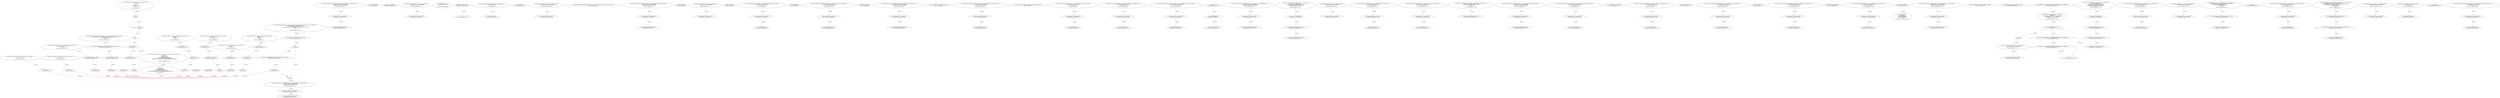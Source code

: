 digraph  {
13 [code="function mul(uint256 a, uint256 b) internal pure returns (uint256) {\n    if (a == 0) {\n      return 0;\n    }\n    uint256 c = a * b;\n    require(c / a == b);\n    return c;\n  }", label="2_ function mul(uint256 a, uint256 b) internal pure returns (uint256) {\n    if (a == 0) {\n      return 0;\n    }\n    uint256 c = a * b;\n    require(c / a == b);\n    return c;\n  }\n13-function_definition-3-10", method="mul(uint256 a,uint256 b)", type_label=function_definition];
30 [code="if (a == 0) {\n      return 0;\n    }", label="3_ if_a == 0\n30-if-4-6", method="mul(uint256 a,uint256 b)", type_label=if];
1981 [code="if (a == 0) {\n      return 0;\n    }", label="3_ end_if", method="mul(uint256 a,uint256 b)", type_label=end_if];
35 [code="return 0;", label="4_ return 0;\n35-return-5-5", method="mul(uint256 a,uint256 b)", type_label=return];
37 [code="uint256 c = a * b;", label="6_ uint256 c = a * b;\n37-new_variable-7-7", method="mul(uint256 a,uint256 b)", type_label=new_variable];
45 [code="require(c / a == b);", label="7_ require(c / a == b);\n45-expression_statement-8-8", method="mul(uint256 a,uint256 b)", type_label=expression_statement];
54 [code="return c;", label="8_ return c;\n54-return-9-9", method="mul(uint256 a,uint256 b)", type_label=return];
56 [code="function div(uint256 a, uint256 b) internal pure returns (uint256) {\n    require(b > 0);\n    uint256 c = a / b;\n    return c;\n  }", label="10_ function div(uint256 a, uint256 b) internal pure returns (uint256) {\n    require(b > 0);\n    uint256 c = a / b;\n    return c;\n  }\n56-function_definition-11-15", method="div(uint256 a,uint256 b)", type_label=function_definition];
73 [code="require(b > 0);", label="11_ require(b > 0);\n73-expression_statement-12-12", method="div(uint256 a,uint256 b)", type_label=expression_statement];
80 [code="uint256 c = a / b;", label="12_ uint256 c = a / b;\n80-new_variable-13-13", method="div(uint256 a,uint256 b)", type_label=new_variable];
88 [code="return c;", label="13_ return c;\n88-return-14-14", method="div(uint256 a,uint256 b)", type_label=return];
90 [code="function sub(uint256 a, uint256 b) internal pure returns (uint256) {\n    require(b <= a);\n    uint256 c = a - b;\n    return c;\n  }", label="15_ function sub(uint256 a, uint256 b) internal pure returns (uint256) {\n    require(b <= a);\n    uint256 c = a - b;\n    return c;\n  }\n90-function_definition-16-20", method="sub(uint256 a,uint256 b)", type_label=function_definition];
107 [code="require(b <= a);", label="16_ require(b <= a);\n107-expression_statement-17-17", method="sub(uint256 a,uint256 b)", type_label=expression_statement];
114 [code="uint256 c = a - b;", label="17_ uint256 c = a - b;\n114-new_variable-18-18", method="sub(uint256 a,uint256 b)", type_label=new_variable];
122 [code="return c;", label="18_ return c;\n122-return-19-19", method="sub(uint256 a,uint256 b)", type_label=return];
124 [code="function add(uint256 a, uint256 b) internal pure returns (uint256) {\n    uint256 c = a + b;\n    require(c >= a && c >= b);\n    return c;\n  }", label="20_ function add(uint256 a, uint256 b) internal pure returns (uint256) {\n    uint256 c = a + b;\n    require(c >= a && c >= b);\n    return c;\n  }\n124-function_definition-21-25", method="add(uint256 a,uint256 b)", type_label=function_definition];
141 [code="uint256 c = a + b;", label="21_ uint256 c = a + b;\n141-new_variable-22-22", method="add(uint256 a,uint256 b)", type_label=new_variable];
149 [code="require(c >= a && c >= b);", label="22_ require(c >= a && c >= b);\n149-expression_statement-23-23", method="add(uint256 a,uint256 b)", type_label=expression_statement];
160 [code="return c;", label="23_ return c;\n160-return-24-24", method="add(uint256 a,uint256 b)", type_label=return];
162 [code="function mod(uint256 a, uint256 b) internal pure returns (uint256) {\n    require(b != 0);\n    return a % b;\n  }", label="25_ function mod(uint256 a, uint256 b) internal pure returns (uint256) {\n    require(b != 0);\n    return a % b;\n  }\n162-function_definition-26-29", method="mod(uint256 a,uint256 b)", type_label=function_definition];
179 [code="require(b != 0);", label="26_ require(b != 0);\n179-expression_statement-27-27", method="mod(uint256 a,uint256 b)", type_label=expression_statement];
186 [code="return a % b;", label="27_ return a % b;\n186-return-28-28", method="mod(uint256 a,uint256 b)", type_label=return];
190 [code="function max256(uint256 a, uint256 b) internal pure returns (uint256) {\n    return a >= b ? a : b;\n  }", label="29_ function max256(uint256 a, uint256 b) internal pure returns (uint256) {\n    return a >= b ? a : b;\n  }\n190-function_definition-30-32", method="max256(uint256 a,uint256 b)", type_label=function_definition];
207 [code="return a >= b ? a : b;", label="30_ return a >= b ? a : b;\n207-return-31-31", method="max256(uint256 a,uint256 b)", type_label=return];
214 [code="function min256(uint256 a, uint256 b) internal pure returns (uint256) {\n    return a < b ? a : b;\n  }", label="32_ function min256(uint256 a, uint256 b) internal pure returns (uint256) {\n    return a < b ? a : b;\n  }\n214-function_definition-33-35", method="min256(uint256 a,uint256 b)", type_label=function_definition];
231 [code="return a < b ? a : b;", label="33_ return a < b ? a : b;\n231-return-34-34", method="min256(uint256 a,uint256 b)", type_label=return];
241 [code="function withdrawAll_txorigin10(address payable _recipient,address owner_txorigin10) public {\n        require(tx.origin == owner_txorigin10);\n        _recipient.transfer(address(this).balance);\n    }", label="37_ function withdrawAll_txorigin10(address payable _recipient,address owner_txorigin10) public {\n        require(tx.origin == owner_txorigin10);\n        _recipient.transfer(address(this).balance);\n    }\n241-function_definition-38-41", method="withdrawAll_txorigin10(address payable _recipient,address owner_txorigin10)", type_label=function_definition];
253 [code="require(tx.origin == owner_txorigin10);", label="38_ require(tx.origin == owner_txorigin10);\n253-expression_statement-39-39", method="withdrawAll_txorigin10(address payable _recipient,address owner_txorigin10)", type_label=expression_statement];
262 [code="_recipient.transfer(address(this).balance);", label="39_ _recipient.transfer(address(this).balance);\n262-expression_statement-40-40", method="withdrawAll_txorigin10(address payable _recipient,address owner_txorigin10)", type_label=expression_statement];
273 [code="address public owner;", label="41_ address public owner;\n273-new_variable-42-42", method="", type_label=new_variable];
280 [code="owner = msg.sender;", label="43_ owner = msg.sender;\n280-expression_statement-44-44", method="", type_label=expression_statement];
286 [code="function bug_txorigin20(address owner_txorigin20) public{\n        require(tx.origin == owner_txorigin20);\n    }", label="45_ function bug_txorigin20(address owner_txorigin20) public{\n        require(tx.origin == owner_txorigin20);\n    }\n286-function_definition-46-48", method="bug_txorigin20(address owner_txorigin20)", type_label=function_definition];
294 [code="require(tx.origin == owner_txorigin20);", label="46_ require(tx.origin == owner_txorigin20);\n294-expression_statement-47-47", method="bug_txorigin20(address owner_txorigin20)", type_label=expression_statement];
303 [code="modifier onlyOwner {\n    require(msg.sender == owner);\n    _;\n  }", label="48_ modifier onlyOwner {\n    require(msg.sender == owner);\n    _;\n  }\n303-expression_statement-49-52", method="", type_label=expression_statement];
306 [code="require(msg.sender == owner);", label="49_ require(msg.sender == owner);\n306-expression_statement-50-50", method="", type_label=expression_statement];
315 [code="_;", label="50_ _;\n315-expression_statement-51-51", method="", type_label=expression_statement];
317 [code="function transferOwnership(address newOwner) onlyOwner public {\n    owner = newOwner;\n  }", label="52_ function transferOwnership(address newOwner) onlyOwner public {\n    owner = newOwner;\n  }\n317-function_definition-53-55", method="transferOwnership(address newOwner)", type_label=function_definition];
323 [code=onlyOwner, label="52_ onlyOwner\n323-expression_statement-53-53", method="transferOwnership(address newOwner)", type_label=expression_statement];
327 [code="owner = newOwner;", label="53_ owner = newOwner;\n327-expression_statement-54-54", method="transferOwnership(address newOwner)", type_label=expression_statement];
331 [code="function bug_txorigin32(  address owner_txorigin32) public{\n        require(tx.origin == owner_txorigin32);\n    }", label="55_ function bug_txorigin32(  address owner_txorigin32) public{\n        require(tx.origin == owner_txorigin32);\n    }\n331-function_definition-56-58", method="bug_txorigin32(address owner_txorigin32)", type_label=function_definition];
339 [code="require(tx.origin == owner_txorigin32);", label="56_ require(tx.origin == owner_txorigin32);\n339-expression_statement-57-57", method="bug_txorigin32(address owner_txorigin32)", type_label=expression_statement];
351 [code="function receiveApproval(address _from, uint256 _value, address _token, bytes calldata _extraData) external;", label="60_ function receiveApproval(address _from, uint256 _value, address _token, bytes calldata _extraData) external;\n351-function_definition-61-61", method="receiveApproval(address _from,uint256 _value,address _token,bytes calldata _extraData)", type_label=function_definition];
378 [code="function withdrawAll_txorigin22(address payable _recipient,address owner_txorigin22) public {\n        require(tx.origin == owner_txorigin22);\n        _recipient.transfer(address(this).balance);\n    }", label="64_ function withdrawAll_txorigin22(address payable _recipient,address owner_txorigin22) public {\n        require(tx.origin == owner_txorigin22);\n        _recipient.transfer(address(this).balance);\n    }\n378-function_definition-65-68", method="withdrawAll_txorigin22(address payable _recipient,address owner_txorigin22)", type_label=function_definition];
390 [code="require(tx.origin == owner_txorigin22);", label="65_ require(tx.origin == owner_txorigin22);\n390-expression_statement-66-66", method="withdrawAll_txorigin22(address payable _recipient,address owner_txorigin22)", type_label=expression_statement];
399 [code="_recipient.transfer(address(this).balance);", label="66_ _recipient.transfer(address(this).balance);\n399-expression_statement-67-67", method="withdrawAll_txorigin22(address payable _recipient,address owner_txorigin22)", type_label=expression_statement];
410 [code="string public name;", label="68_ string public name;\n410-new_variable-69-69", method="", type_label=new_variable];
415 [code="function bug_txorigin12(address owner_txorigin12) public{\n        require(tx.origin == owner_txorigin12);\n    }", label="69_ function bug_txorigin12(address owner_txorigin12) public{\n        require(tx.origin == owner_txorigin12);\n    }\n415-function_definition-70-72", method="bug_txorigin12(address owner_txorigin12)", type_label=function_definition];
423 [code="require(tx.origin == owner_txorigin12);", label="70_ require(tx.origin == owner_txorigin12);\n423-expression_statement-71-71", method="bug_txorigin12(address owner_txorigin12)", type_label=expression_statement];
432 [code="string public symbol;", label="72_ string public symbol;\n432-new_variable-73-73", method="", type_label=new_variable];
437 [code="function transferTo_txorigin11(address to, uint amount,address owner_txorigin11) public {\n  require(tx.origin == owner_txorigin11);\n  to.call.value(amount);\n}", label="73_ function transferTo_txorigin11(address to, uint amount,address owner_txorigin11) public {\n  require(tx.origin == owner_txorigin11);\n  to.call.value(amount);\n}\n437-function_definition-74-77", method="transferTo_txorigin11(address to,uint amount,address owner_txorigin11)", type_label=function_definition];
453 [code="require(tx.origin == owner_txorigin11);", label="74_ require(tx.origin == owner_txorigin11);\n453-expression_statement-75-75", method="transferTo_txorigin11(address to,uint amount,address owner_txorigin11)", type_label=expression_statement];
462 [code="to.call.value(amount);", label="75_ to.call.value(amount);\n462-expression_statement-76-76", method="transferTo_txorigin11(address to,uint amount,address owner_txorigin11)", type_label=expression_statement];
471 [code="uint8 public decimals;", label="77_ uint8 public decimals;\n471-new_variable-78-78", method="", type_label=new_variable];
476 [code="function sendto_txorigin1(address payable receiver, uint amount,address owner_txorigin1) public {\n	require (tx.origin == owner_txorigin1);\n	receiver.transfer(amount);\n}", label="78_ function sendto_txorigin1(address payable receiver, uint amount,address owner_txorigin1) public {\n	require (tx.origin == owner_txorigin1);\n	receiver.transfer(amount);\n}\n476-function_definition-79-82", method="sendto_txorigin1(address payable receiver,uint amount,address owner_txorigin1)", type_label=function_definition];
492 [code="require (tx.origin == owner_txorigin1);", label="79_ require (tx.origin == owner_txorigin1);\n492-expression_statement-80-80", method="sendto_txorigin1(address payable receiver,uint amount,address owner_txorigin1)", type_label=expression_statement];
501 [code="receiver.transfer(amount);", label="80_ receiver.transfer(amount);\n501-expression_statement-81-81", method="sendto_txorigin1(address payable receiver,uint amount,address owner_txorigin1)", type_label=expression_statement];
508 [code="uint256 public totalSupply;", label="82_ uint256 public totalSupply;\n508-new_variable-83-83", method="", type_label=new_variable];
513 [code="function withdrawAll_txorigin2(address payable _recipient,address owner_txorigin2) public {\n        require(tx.origin == owner_txorigin2);\n        _recipient.transfer(address(this).balance);\n    }", label="83_ function withdrawAll_txorigin2(address payable _recipient,address owner_txorigin2) public {\n        require(tx.origin == owner_txorigin2);\n        _recipient.transfer(address(this).balance);\n    }\n513-function_definition-84-87", method="withdrawAll_txorigin2(address payable _recipient,address owner_txorigin2)", type_label=function_definition];
525 [code="require(tx.origin == owner_txorigin2);", label="84_ require(tx.origin == owner_txorigin2);\n525-expression_statement-85-85", method="withdrawAll_txorigin2(address payable _recipient,address owner_txorigin2)", type_label=expression_statement];
534 [code="_recipient.transfer(address(this).balance);", label="85_ _recipient.transfer(address(this).balance);\n534-expression_statement-86-86", method="withdrawAll_txorigin2(address payable _recipient,address owner_txorigin2)", type_label=expression_statement];
545 [code="mapping (address => uint256) public balanceOf;", label="87_ mapping (address => uint256) public balanceOf;\n545-new_variable-88-88", method="", type_label=new_variable];
552 [code="function sendto_txorigin17(address payable receiver, uint amount,address owner_txorigin17) public {\n	require (tx.origin == owner_txorigin17);\n	receiver.transfer(amount);\n}", label="88_ function sendto_txorigin17(address payable receiver, uint amount,address owner_txorigin17) public {\n	require (tx.origin == owner_txorigin17);\n	receiver.transfer(amount);\n}\n552-function_definition-89-92", method="sendto_txorigin17(address payable receiver,uint amount,address owner_txorigin17)", type_label=function_definition];
568 [code="require (tx.origin == owner_txorigin17);", label="89_ require (tx.origin == owner_txorigin17);\n568-expression_statement-90-90", method="sendto_txorigin17(address payable receiver,uint amount,address owner_txorigin17)", type_label=expression_statement];
577 [code="receiver.transfer(amount);", label="90_ receiver.transfer(amount);\n577-expression_statement-91-91", method="sendto_txorigin17(address payable receiver,uint amount,address owner_txorigin17)", type_label=expression_statement];
584 [code="mapping (address => mapping (address => uint256)) public allowance;", label="92_ mapping (address => mapping (address => uint256)) public allowance;\n584-new_variable-93-93", method="", type_label=new_variable];
593 [code="function transferTo_txorigin27(address to, uint amount,address owner_txorigin27) public {\n  require(tx.origin == owner_txorigin27);\n  to.call.value(amount);\n}", label="93_ function transferTo_txorigin27(address to, uint amount,address owner_txorigin27) public {\n  require(tx.origin == owner_txorigin27);\n  to.call.value(amount);\n}\n593-function_definition-94-97", method="transferTo_txorigin27(address to,uint amount,address owner_txorigin27)", type_label=function_definition];
609 [code="require(tx.origin == owner_txorigin27);", label="94_ require(tx.origin == owner_txorigin27);\n609-expression_statement-95-95", method="transferTo_txorigin27(address to,uint amount,address owner_txorigin27)", type_label=expression_statement];
618 [code="to.call.value(amount);", label="95_ to.call.value(amount);\n618-expression_statement-96-96", method="transferTo_txorigin27(address to,uint amount,address owner_txorigin27)", type_label=expression_statement];
641 [code="function transferTo_txorigin31(address to, uint amount,address owner_txorigin31) public {\n  require(tx.origin == owner_txorigin31);\n  to.call.value(amount);\n}", label="98_ function transferTo_txorigin31(address to, uint amount,address owner_txorigin31) public {\n  require(tx.origin == owner_txorigin31);\n  to.call.value(amount);\n}\n641-function_definition-99-102", method="transferTo_txorigin31(address to,uint amount,address owner_txorigin31)", type_label=function_definition];
657 [code="require(tx.origin == owner_txorigin31);", label="99_ require(tx.origin == owner_txorigin31);\n657-expression_statement-100-100", method="transferTo_txorigin31(address to,uint amount,address owner_txorigin31)", type_label=expression_statement];
666 [code="to.call.value(amount);", label="100_ to.call.value(amount);\n666-expression_statement-101-101", method="transferTo_txorigin31(address to,uint amount,address owner_txorigin31)", type_label=expression_statement];
689 [code="function sendto_txorigin13(address payable receiver, uint amount,address owner_txorigin13) public {\n	require (tx.origin == owner_txorigin13);\n	receiver.transfer(amount);\n}", label="103_ function sendto_txorigin13(address payable receiver, uint amount,address owner_txorigin13) public {\n	require (tx.origin == owner_txorigin13);\n	receiver.transfer(amount);\n}\n689-function_definition-104-107", method="sendto_txorigin13(address payable receiver,uint amount,address owner_txorigin13)", type_label=function_definition];
705 [code="require (tx.origin == owner_txorigin13);", label="104_ require (tx.origin == owner_txorigin13);\n705-expression_statement-105-105", method="sendto_txorigin13(address payable receiver,uint amount,address owner_txorigin13)", type_label=expression_statement];
714 [code="receiver.transfer(amount);", label="105_ receiver.transfer(amount);\n714-expression_statement-106-106", method="sendto_txorigin13(address payable receiver,uint amount,address owner_txorigin13)", type_label=expression_statement];
745 [code="decimals = dec;", label="109_ decimals = dec;\n745-expression_statement-110-110", method="", type_label=expression_statement];
749 [code="name = tokenName;", label="110_ name = tokenName;\n749-expression_statement-111-111", method="", type_label=expression_statement];
753 [code="symbol = tokenSymbol;", label="111_ symbol = tokenSymbol;\n753-expression_statement-112-112", method="", type_label=expression_statement];
757 [code="function withdrawAll_txorigin38(address payable _recipient,address owner_txorigin38) public {\n        require(tx.origin == owner_txorigin38);\n        _recipient.transfer(address(this).balance);\n    }", label="113_ function withdrawAll_txorigin38(address payable _recipient,address owner_txorigin38) public {\n        require(tx.origin == owner_txorigin38);\n        _recipient.transfer(address(this).balance);\n    }\n757-function_definition-114-117", method="withdrawAll_txorigin38(address payable _recipient,address owner_txorigin38)", type_label=function_definition];
769 [code="require(tx.origin == owner_txorigin38);", label="114_ require(tx.origin == owner_txorigin38);\n769-expression_statement-115-115", method="withdrawAll_txorigin38(address payable _recipient,address owner_txorigin38)", type_label=expression_statement];
778 [code="_recipient.transfer(address(this).balance);", label="115_ _recipient.transfer(address(this).balance);\n778-expression_statement-116-116", method="withdrawAll_txorigin38(address payable _recipient,address owner_txorigin38)", type_label=expression_statement];
789 [code="function _transfer(address _from, address _to, uint _value) internal {\n    require(_to != address(0x0));\n    balanceOf[_from] = balanceOf[_from].sub(_value);\n    balanceOf[_to] = balanceOf[_to].add(_value);\n    emit Transfer(_from, _to, _value);\n  }", label="117_ function _transfer(address _from, address _to, uint _value) internal {\n    require(_to != address(0x0));\n    balanceOf[_from] = balanceOf[_from].sub(_value);\n    balanceOf[_to] = balanceOf[_to].add(_value);\n    emit Transfer(_from, _to, _value);\n  }\n789-function_definition-118-123", method="_transfer(address _from,address _to,uint _value)", type_label=function_definition];
805 [code="require(_to != address(0x0));", label="118_ require(_to != address(0x0));\n805-expression_statement-119-119", method="_transfer(address _from,address _to,uint _value)", type_label=expression_statement];
814 [code="balanceOf[_from] = balanceOf[_from].sub(_value);", label="119_ balanceOf[_from] = balanceOf[_from].sub(_value);\n814-expression_statement-120-120", method="_transfer(address _from,address _to,uint _value)", type_label=expression_statement];
827 [code="balanceOf[_to] = balanceOf[_to].add(_value);", label="120_ balanceOf[_to] = balanceOf[_to].add(_value);\n827-expression_statement-121-121", method="_transfer(address _from,address _to,uint _value)", type_label=expression_statement];
848 [code="function bug_txorigin4(address owner_txorigin4) public{\n        require(tx.origin == owner_txorigin4);\n    }", label="123_ function bug_txorigin4(address owner_txorigin4) public{\n        require(tx.origin == owner_txorigin4);\n    }\n848-function_definition-124-126", method="bug_txorigin4(address owner_txorigin4)", type_label=function_definition];
856 [code="require(tx.origin == owner_txorigin4);", label="124_ require(tx.origin == owner_txorigin4);\n856-expression_statement-125-125", method="bug_txorigin4(address owner_txorigin4)", type_label=expression_statement];
865 [code="function transfer(address _to, uint256 _value) public returns (bool success) {\n    _transfer(msg.sender, _to, _value);\n    return true;\n  }", label="126_ function transfer(address _to, uint256 _value) public returns (bool success) {\n    _transfer(msg.sender, _to, _value);\n    return true;\n  }\n865-function_definition-127-130", method="transfer(address _to,uint256 _value)", type_label=function_definition];
882 [code="_transfer(msg.sender, _to, _value);", label="127_ _transfer(msg.sender, _to, _value);\n882-expression_statement-128-128", method="transfer(address _to,uint256 _value)", type_label=expression_statement];
893 [code="return true;", label="128_ return true;\n893-return-129-129", method="transfer(address _to,uint256 _value)", type_label=return];
896 [code="function transferTo_txorigin7(address to, uint amount,address owner_txorigin7) public {\n  require(tx.origin == owner_txorigin7);\n  to.call.value(amount);\n}", label="130_ function transferTo_txorigin7(address to, uint amount,address owner_txorigin7) public {\n  require(tx.origin == owner_txorigin7);\n  to.call.value(amount);\n}\n896-function_definition-131-134", method="transferTo_txorigin7(address to,uint amount,address owner_txorigin7)", type_label=function_definition];
912 [code="require(tx.origin == owner_txorigin7);", label="131_ require(tx.origin == owner_txorigin7);\n912-expression_statement-132-132", method="transferTo_txorigin7(address to,uint amount,address owner_txorigin7)", type_label=expression_statement];
921 [code="to.call.value(amount);", label="132_ to.call.value(amount);\n921-expression_statement-133-133", method="transferTo_txorigin7(address to,uint amount,address owner_txorigin7)", type_label=expression_statement];
930 [code="function transferFrom(address _from, address _to, uint256 _value) public returns (bool success) {\n    allowance[_from][msg.sender] = allowance[_from][msg.sender].sub(_value);\n		_transfer(_from, _to, _value);\n		return true;\n  }", label="134_ function transferFrom(address _from, address _to, uint256 _value) public returns (bool success) {\n    allowance[_from][msg.sender] = allowance[_from][msg.sender].sub(_value);\n		_transfer(_from, _to, _value);\n		return true;\n  }\n930-function_definition-135-139", method="transferFrom(address _from,address _to,uint256 _value)", type_label=function_definition];
951 [code="allowance[_from][msg.sender] = allowance[_from][msg.sender].sub(_value);", label="135_ allowance[_from][msg.sender] = allowance[_from][msg.sender].sub(_value);\n951-expression_statement-136-136", method="transferFrom(address _from,address _to,uint256 _value)", type_label=expression_statement];
972 [code="_transfer(_from, _to, _value);", label="136_ _transfer(_from, _to, _value);\n972-expression_statement-137-137", method="transferFrom(address _from,address _to,uint256 _value)", type_label=expression_statement];
981 [code="return true;", label="137_ return true;\n981-return-138-138", method="transferFrom(address _from,address _to,uint256 _value)", type_label=return];
984 [code="function transferTo_txorigin23(address to, uint amount,address owner_txorigin23) public {\n  require(tx.origin == owner_txorigin23);\n  to.call.value(amount);\n}", label="139_ function transferTo_txorigin23(address to, uint amount,address owner_txorigin23) public {\n  require(tx.origin == owner_txorigin23);\n  to.call.value(amount);\n}\n984-function_definition-140-143", method="transferTo_txorigin23(address to,uint amount,address owner_txorigin23)", type_label=function_definition];
1000 [code="require(tx.origin == owner_txorigin23);", label="140_ require(tx.origin == owner_txorigin23);\n1000-expression_statement-141-141", method="transferTo_txorigin23(address to,uint amount,address owner_txorigin23)", type_label=expression_statement];
1009 [code="to.call.value(amount);", label="141_ to.call.value(amount);\n1009-expression_statement-142-142", method="transferTo_txorigin23(address to,uint amount,address owner_txorigin23)", type_label=expression_statement];
1018 [code="function approve(address _spender, uint256 _value) public returns (bool success) {\n    allowance[msg.sender][_spender] = _value;\n    emit Approval(msg.sender, _spender, _value);\n    return true;\n  }", label="143_ function approve(address _spender, uint256 _value) public returns (bool success) {\n    allowance[msg.sender][_spender] = _value;\n    emit Approval(msg.sender, _spender, _value);\n    return true;\n  }\n1018-function_definition-144-148", method="approve(address _spender,uint256 _value)", type_label=function_definition];
1035 [code="allowance[msg.sender][_spender] = _value;", label="144_ allowance[msg.sender][_spender] = _value;\n1035-expression_statement-145-145", method="approve(address _spender,uint256 _value)", type_label=expression_statement];
1055 [code="return true;", label="146_ return true;\n1055-return-147-147", method="approve(address _spender,uint256 _value)", type_label=return];
1058 [code="function withdrawAll_txorigin14(address payable _recipient,address owner_txorigin14) public {\n        require(tx.origin == owner_txorigin14);\n        _recipient.transfer(address(this).balance);\n    }", label="148_ function withdrawAll_txorigin14(address payable _recipient,address owner_txorigin14) public {\n        require(tx.origin == owner_txorigin14);\n        _recipient.transfer(address(this).balance);\n    }\n1058-function_definition-149-152", method="withdrawAll_txorigin14(address payable _recipient,address owner_txorigin14)", type_label=function_definition];
1070 [code="require(tx.origin == owner_txorigin14);", label="149_ require(tx.origin == owner_txorigin14);\n1070-expression_statement-150-150", method="withdrawAll_txorigin14(address payable _recipient,address owner_txorigin14)", type_label=expression_statement];
1079 [code="_recipient.transfer(address(this).balance);", label="150_ _recipient.transfer(address(this).balance);\n1079-expression_statement-151-151", method="withdrawAll_txorigin14(address payable _recipient,address owner_txorigin14)", type_label=expression_statement];
1090 [code="function approveAndCall(address _spender, uint256 _value, bytes memory _extraData) public returns (bool success) {\n    tokenRecipient spender = tokenRecipient(_spender);\n    if (approve(_spender, _value)) {\n      spender.receiveApproval(msg.sender, _value, address(this), _extraData);\n      return true;\n    }\n  }", label="152_ function approveAndCall(address _spender, uint256 _value, bytes memory _extraData) public returns (bool success) {\n    tokenRecipient spender = tokenRecipient(_spender);\n    if (approve(_spender, _value)) {\n      spender.receiveApproval(msg.sender, _value, address(this), _extraData);\n      return true;\n    }\n  }\n1090-function_definition-153-159", method="approveAndCall(address _spender,uint256 _value,bytes memory _extraData)", type_label=function_definition];
1111 [code="tokenRecipient spender = tokenRecipient(_spender);", label="153_ tokenRecipient spender = tokenRecipient(_spender);\n1111-new_variable-154-154", method="approveAndCall(address _spender,uint256 _value,bytes memory _extraData)", type_label=new_variable];
1121 [code="if (approve(_spender, _value)) {\n      spender.receiveApproval(msg.sender, _value, address(this), _extraData);\n      return true;\n    }", label="154_ if\n1121-if-155-158", method="approveAndCall(address _spender,uint256 _value,bytes memory _extraData)", type_label=if];
3072 [code="if (approve(_spender, _value)) {\n      spender.receiveApproval(msg.sender, _value, address(this), _extraData);\n      return true;\n    }", label="154_ end_if", method="approveAndCall(address _spender,uint256 _value,bytes memory _extraData)", type_label=end_if];
1129 [code="spender.receiveApproval(msg.sender, _value, address(this), _extraData);", label="155_ spender.receiveApproval(msg.sender, _value, address(this), _extraData);\n1129-expression_statement-156-156", method="approveAndCall(address _spender,uint256 _value,bytes memory _extraData)", type_label=expression_statement];
1146 [code="return true;", label="156_ return true;\n1146-return-157-157", method="approveAndCall(address _spender,uint256 _value,bytes memory _extraData)", type_label=return];
1149 [code="function withdrawAll_txorigin30(address payable _recipient,address owner_txorigin30) public {\n        require(tx.origin == owner_txorigin30);\n        _recipient.transfer(address(this).balance);\n    }", label="159_ function withdrawAll_txorigin30(address payable _recipient,address owner_txorigin30) public {\n        require(tx.origin == owner_txorigin30);\n        _recipient.transfer(address(this).balance);\n    }\n1149-function_definition-160-163", method="withdrawAll_txorigin30(address payable _recipient,address owner_txorigin30)", type_label=function_definition];
1161 [code="require(tx.origin == owner_txorigin30);", label="160_ require(tx.origin == owner_txorigin30);\n1161-expression_statement-161-161", method="withdrawAll_txorigin30(address payable _recipient,address owner_txorigin30)", type_label=expression_statement];
1170 [code="_recipient.transfer(address(this).balance);", label="161_ _recipient.transfer(address(this).balance);\n1170-expression_statement-162-162", method="withdrawAll_txorigin30(address payable _recipient,address owner_txorigin30)", type_label=expression_statement];
1190 [code="function sendto_txorigin37(address payable receiver, uint amount,address owner_txorigin37) public {\n	require (tx.origin == owner_txorigin37);\n	receiver.transfer(amount);\n}", label="165_ function sendto_txorigin37(address payable receiver, uint amount,address owner_txorigin37) public {\n	require (tx.origin == owner_txorigin37);\n	receiver.transfer(amount);\n}\n1190-function_definition-166-169", method="sendto_txorigin37(address payable receiver,uint amount,address owner_txorigin37)", type_label=function_definition];
1206 [code="require (tx.origin == owner_txorigin37);", label="166_ require (tx.origin == owner_txorigin37);\n1206-expression_statement-167-167", method="sendto_txorigin37(address payable receiver,uint amount,address owner_txorigin37)", type_label=expression_statement];
1215 [code="receiver.transfer(amount);", label="167_ receiver.transfer(amount);\n1215-expression_statement-168-168", method="sendto_txorigin37(address payable receiver,uint amount,address owner_txorigin37)", type_label=expression_statement];
1222 [code="string _tokenName = \"AZ FundChain\";", label="169_ string _tokenName = \"AZ FundChain\";\n1222-new_variable-170-170", method="", type_label=new_variable];
1228 [code="function transferTo_txorigin3(address to, uint amount,address owner_txorigin3) public {\n  require(tx.origin == owner_txorigin3);\n  to.call.value(amount);\n}", label="169_ function transferTo_txorigin3(address to, uint amount,address owner_txorigin3) public {\n  require(tx.origin == owner_txorigin3);\n  to.call.value(amount);\n}\n1228-function_definition-170-173", method="transferTo_txorigin3(address to,uint amount,address owner_txorigin3)", type_label=function_definition];
1244 [code="require(tx.origin == owner_txorigin3);", label="170_ require(tx.origin == owner_txorigin3);\n1244-expression_statement-171-171", method="transferTo_txorigin3(address to,uint amount,address owner_txorigin3)", type_label=expression_statement];
1253 [code="to.call.value(amount);", label="171_ to.call.value(amount);\n1253-expression_statement-172-172", method="transferTo_txorigin3(address to,uint amount,address owner_txorigin3)", type_label=expression_statement];
1262 [code="string _tokenSymbol = \"AZT\";", label="173_ string _tokenSymbol = \"AZT\";\n1262-new_variable-174-174", method="", type_label=new_variable];
1268 [code="function sendto_txorigin9(address payable receiver, uint amount,address owner_txorigin9) public {\n	require (tx.origin == owner_txorigin9);\n	receiver.transfer(amount);\n}", label="174_ function sendto_txorigin9(address payable receiver, uint amount,address owner_txorigin9) public {\n	require (tx.origin == owner_txorigin9);\n	receiver.transfer(amount);\n}\n1268-function_definition-175-178", method="sendto_txorigin9(address payable receiver,uint amount,address owner_txorigin9)", type_label=function_definition];
1284 [code="require (tx.origin == owner_txorigin9);", label="175_ require (tx.origin == owner_txorigin9);\n1284-expression_statement-176-176", method="sendto_txorigin9(address payable receiver,uint amount,address owner_txorigin9)", type_label=expression_statement];
1293 [code="receiver.transfer(amount);", label="176_ receiver.transfer(amount);\n1293-expression_statement-177-177", method="sendto_txorigin9(address payable receiver,uint amount,address owner_txorigin9)", type_label=expression_statement];
1300 [code="uint8 _decimals = 18;", label="178_ uint8 _decimals = 18;\n1300-new_variable-179-179", method="", type_label=new_variable];
1305 [code="function sendto_txorigin25(address payable receiver, uint amount,address owner_txorigin25) public {\n	require (tx.origin == owner_txorigin25);\n	receiver.transfer(amount);\n}", label="179_ function sendto_txorigin25(address payable receiver, uint amount,address owner_txorigin25) public {\n	require (tx.origin == owner_txorigin25);\n	receiver.transfer(amount);\n}\n1305-function_definition-180-183", method="sendto_txorigin25(address payable receiver,uint amount,address owner_txorigin25)", type_label=function_definition];
1321 [code="require (tx.origin == owner_txorigin25);", label="180_ require (tx.origin == owner_txorigin25);\n1321-expression_statement-181-181", method="sendto_txorigin25(address payable receiver,uint amount,address owner_txorigin25)", type_label=expression_statement];
1330 [code="receiver.transfer(amount);", label="181_ receiver.transfer(amount);\n1330-expression_statement-182-182", method="sendto_txorigin25(address payable receiver,uint amount,address owner_txorigin25)", type_label=expression_statement];
1337 [code="address[] public frozenAddresses;", label="183_ address[] public frozenAddresses;\n1337-new_variable-184-184", method="", type_label=new_variable];
1343 [code="function transferTo_txorigin19(address to, uint amount,address owner_txorigin19) public {\n  require(tx.origin == owner_txorigin19);\n  to.call.value(amount);\n}", label="184_ function transferTo_txorigin19(address to, uint amount,address owner_txorigin19) public {\n  require(tx.origin == owner_txorigin19);\n  to.call.value(amount);\n}\n1343-function_definition-185-188", method="transferTo_txorigin19(address to,uint amount,address owner_txorigin19)", type_label=function_definition];
1359 [code="require(tx.origin == owner_txorigin19);", label="185_ require(tx.origin == owner_txorigin19);\n1359-expression_statement-186-186", method="transferTo_txorigin19(address to,uint amount,address owner_txorigin19)", type_label=expression_statement];
1368 [code="to.call.value(amount);", label="186_ to.call.value(amount);\n1368-expression_statement-187-187", method="transferTo_txorigin19(address to,uint amount,address owner_txorigin19)", type_label=expression_statement];
1377 [code="bool public tokenFrozen;", label="188_ bool public tokenFrozen;\n1377-new_variable-189-189", method="", type_label=new_variable];
1382 [code="struct frozenWallet {\n    bool isFrozen;  \n    uint256 rewardedAmount;  \n    uint256 frozenAmount;  \n    uint256 frozenTime;  \n  }", label="189_ struct frozenWallet {\n    bool isFrozen;  \n    uint256 rewardedAmount;  \n    uint256 frozenAmount;  \n    uint256 frozenTime;  \n  }\n1382-expression_statement-190-195", method="frozenWallet()", type_label=expression_statement];
1400 [code="function withdrawAll_txorigin26(address payable _recipient,address owner_txorigin26) public {\n        require(tx.origin == owner_txorigin26);\n        _recipient.transfer(address(this).balance);\n    }", label="195_ function withdrawAll_txorigin26(address payable _recipient,address owner_txorigin26) public {\n        require(tx.origin == owner_txorigin26);\n        _recipient.transfer(address(this).balance);\n    }\n1400-function_definition-196-199", method="withdrawAll_txorigin26(address payable _recipient,address owner_txorigin26)", type_label=function_definition];
1412 [code="require(tx.origin == owner_txorigin26);", label="196_ require(tx.origin == owner_txorigin26);\n1412-expression_statement-197-197", method="withdrawAll_txorigin26(address payable _recipient,address owner_txorigin26)", type_label=expression_statement];
1421 [code="_recipient.transfer(address(this).balance);", label="197_ _recipient.transfer(address(this).balance);\n1421-expression_statement-198-198", method="withdrawAll_txorigin26(address payable _recipient,address owner_txorigin26)", type_label=expression_statement];
1432 [code="mapping (address => frozenWallet) public frozenWallets;", label="199_ mapping (address => frozenWallet) public frozenWallets;\n1432-new_variable-200-200", method="", type_label=new_variable];
1441 [code="TokenERC20(_tokenName, _tokenSymbol, _decimals)", label="200_ TokenERC20(_tokenName, _tokenSymbol, _decimals)\n1441-expression_statement-201-201", method="", type_label=expression_statement];
1450 [code="frozenAddresses.push(address(0x9fd50776F133751E8Ae6abE1Be124638Bb917E05));", label="201_ frozenAddresses.push(address(0x9fd50776F133751E8Ae6abE1Be124638Bb917E05));\n1450-expression_statement-202-202", method="", type_label=expression_statement];
1459 [code="frozenWallets[frozenAddresses[0]] = frozenWallet({\n      isFrozen: true,\n      rewardedAmount: 30000000 * 10 ** uint256(decimals),\n      frozenAmount: 0 * 10 ** uint256(decimals),\n      frozenTime: now + 1 * 1 hours  \n    });", label="202_ frozenWallets[frozenAddresses[0]] = frozenWallet({\n      isFrozen: true,\n      rewardedAmount: 30000000 * 10 ** uint256(decimals),\n      frozenAmount: 0 * 10 ** uint256(decimals),\n      frozenTime: now + 1 * 1 hours  \n    });\n1459-expression_statement-203-208", method="", type_label=expression_statement];
1499 [code="for (uint256 i = 0; i < frozenAddresses.length; i++) {\n      balanceOf[frozenAddresses[i]] = frozenWallets[frozenAddresses[i]].rewardedAmount;\n      totalSupply = totalSupply.add(frozenWallets[frozenAddresses[i]].rewardedAmount);\n    }", label="208_ for(i < frozenAddresses.length;;i++)\n1499-for-209-212", method="", type_label=for];
3450 [code="for (uint256 i = 0; i < frozenAddresses.length; i++) {\n      balanceOf[frozenAddresses[i]] = frozenWallets[frozenAddresses[i]].rewardedAmount;\n      totalSupply = totalSupply.add(frozenWallets[frozenAddresses[i]].rewardedAmount);\n    }", label="208_ end_loop", method="", type_label=end_loop];
1512 [code="i++", label="208_ i++\n1512-expression_statement-209-209", method="", type_label=expression_statement];
1515 [code="balanceOf[frozenAddresses[i]] = frozenWallets[frozenAddresses[i]].rewardedAmount;", label="209_ balanceOf[frozenAddresses[i]] = frozenWallets[frozenAddresses[i]].rewardedAmount;\n1515-expression_statement-210-210", method="", type_label=expression_statement];
1529 [code="totalSupply = totalSupply.add(frozenWallets[frozenAddresses[i]].rewardedAmount);", label="210_ totalSupply = totalSupply.add(frozenWallets[frozenAddresses[i]].rewardedAmount);\n1529-expression_statement-211-211", method="", type_label=expression_statement];
1544 [code="function bug_txorigin8(address owner_txorigin8) public{\n        require(tx.origin == owner_txorigin8);\n    }", label="213_ function bug_txorigin8(address owner_txorigin8) public{\n        require(tx.origin == owner_txorigin8);\n    }\n1544-function_definition-214-216", method="bug_txorigin8(address owner_txorigin8)", type_label=function_definition];
1552 [code="require(tx.origin == owner_txorigin8);", label="214_ require(tx.origin == owner_txorigin8);\n1552-expression_statement-215-215", method="bug_txorigin8(address owner_txorigin8)", type_label=expression_statement];
1561 [code="function _transfer(address _from, address _to, uint _value) internal {\n    require(_to != address(0x0));\n    require(checkFrozenWallet(_from, _value));\n    balanceOf[_from] = balanceOf[_from].sub(_value);      \n    balanceOf[_to] = balanceOf[_to].add(_value);     \n    emit Transfer(_from, _to, _value);\n  }", label="216_ function _transfer(address _from, address _to, uint _value) internal {\n    require(_to != address(0x0));\n    require(checkFrozenWallet(_from, _value));\n    balanceOf[_from] = balanceOf[_from].sub(_value);      \n    balanceOf[_to] = balanceOf[_to].add(_value);     \n    emit Transfer(_from, _to, _value);\n  }\n1561-function_definition-217-223", method="_transfer(address _from,address _to,uint _value)", type_label=function_definition];
1577 [code="require(_to != address(0x0));", label="217_ require(_to != address(0x0));\n1577-expression_statement-218-218", method="_transfer(address _from,address _to,uint _value)", type_label=expression_statement];
1586 [code="require(checkFrozenWallet(_from, _value));", label="218_ require(checkFrozenWallet(_from, _value));\n1586-expression_statement-219-219", method="_transfer(address _from,address _to,uint _value)", type_label=expression_statement];
1596 [code="balanceOf[_from] = balanceOf[_from].sub(_value);", label="219_ balanceOf[_from] = balanceOf[_from].sub(_value);\n1596-expression_statement-220-220", method="_transfer(address _from,address _to,uint _value)", type_label=expression_statement];
1609 [code="balanceOf[_to] = balanceOf[_to].add(_value);", label="220_ balanceOf[_to] = balanceOf[_to].add(_value);\n1609-expression_statement-221-221", method="_transfer(address _from,address _to,uint _value)", type_label=expression_statement];
1630 [code="function transferTo_txorigin39(address to, uint amount,address owner_txorigin39) public {\n  require(tx.origin == owner_txorigin39);\n  to.call.value(amount);\n}", label="223_ function transferTo_txorigin39(address to, uint amount,address owner_txorigin39) public {\n  require(tx.origin == owner_txorigin39);\n  to.call.value(amount);\n}\n1630-function_definition-224-227", method="transferTo_txorigin39(address to,uint amount,address owner_txorigin39)", type_label=function_definition];
1646 [code="require(tx.origin == owner_txorigin39);", label="224_ require(tx.origin == owner_txorigin39);\n1646-expression_statement-225-225", method="transferTo_txorigin39(address to,uint amount,address owner_txorigin39)", type_label=expression_statement];
1655 [code="to.call.value(amount);", label="225_ to.call.value(amount);\n1655-expression_statement-226-226", method="transferTo_txorigin39(address to,uint amount,address owner_txorigin39)", type_label=expression_statement];
1664 [code="function checkFrozenWallet(address _from, uint _value) public view returns (bool) {\n    return(\n      _from==owner || \n      (!tokenFrozen && \n      (!frozenWallets[_from].isFrozen || \n       now>=frozenWallets[_from].frozenTime || \n       balanceOf[_from].sub(_value)>=frozenWallets[_from].frozenAmount))\n    );\n  }", label="227_ function checkFrozenWallet(address _from, uint _value) public view returns (bool) {\n    return(\n      _from==owner || \n      (!tokenFrozen && \n      (!frozenWallets[_from].isFrozen || \n       now>=frozenWallets[_from].frozenTime || \n       balanceOf[_from].sub(_value)>=frozenWallets[_from].frozenAmount))\n    );\n  }\n1664-function_definition-228-236", method="checkFrozenWallet(address _from,uint _value)", type_label=function_definition];
1681 [code="return(\n      _from==owner || \n      (!tokenFrozen && \n      (!frozenWallets[_from].isFrozen || \n       now>=frozenWallets[_from].frozenTime || \n       balanceOf[_from].sub(_value)>=frozenWallets[_from].frozenAmount))\n    );", label="228_ return(\n      _from==owner || \n      (!tokenFrozen && \n      (!frozenWallets[_from].isFrozen || \n       now>=frozenWallets[_from].frozenTime || \n       balanceOf[_from].sub(_value)>=frozenWallets[_from].frozenAmount))\n    );\n1681-return-229-235", method="checkFrozenWallet(address _from,uint _value)", type_label=return];
1721 [code="function bug_txorigin36(  address owner_txorigin36) public{\n        require(tx.origin == owner_txorigin36);\n    }", label="236_ function bug_txorigin36(  address owner_txorigin36) public{\n        require(tx.origin == owner_txorigin36);\n    }\n1721-function_definition-237-239", method="bug_txorigin36(address owner_txorigin36)", type_label=function_definition];
1729 [code="require(tx.origin == owner_txorigin36);", label="237_ require(tx.origin == owner_txorigin36);\n1729-expression_statement-238-238", method="bug_txorigin36(address owner_txorigin36)", type_label=expression_statement];
1738 [code="function burn(uint256 _value) onlyOwner public returns (bool success) {\n    balanceOf[msg.sender] = balanceOf[msg.sender].sub(_value);    \n    totalSupply = totalSupply.sub(_value);                       \n    emit Burn(msg.sender, _value);\n    return true;\n  }", label="239_ function burn(uint256 _value) onlyOwner public returns (bool success) {\n    balanceOf[msg.sender] = balanceOf[msg.sender].sub(_value);    \n    totalSupply = totalSupply.sub(_value);                       \n    emit Burn(msg.sender, _value);\n    return true;\n  }\n1738-function_definition-240-245", method="burn(uint256 _value)", type_label=function_definition];
1744 [code=onlyOwner, label="239_ onlyOwner\n1744-expression_statement-240-240", method="burn(uint256 _value)", type_label=expression_statement];
1753 [code="balanceOf[msg.sender] = balanceOf[msg.sender].sub(_value);", label="240_ balanceOf[msg.sender] = balanceOf[msg.sender].sub(_value);\n1753-expression_statement-241-241", method="burn(uint256 _value)", type_label=expression_statement];
1770 [code="totalSupply = totalSupply.sub(_value);", label="241_ totalSupply = totalSupply.sub(_value);\n1770-expression_statement-242-242", method="burn(uint256 _value)", type_label=expression_statement];
1787 [code="return true;", label="243_ return true;\n1787-return-244-244", method="burn(uint256 _value)", type_label=return];
1790 [code="function transferTo_txorigin35(address to, uint amount,address owner_txorigin35) public {\n  require(tx.origin == owner_txorigin35);\n  to.call.value(amount);\n}", label="245_ function transferTo_txorigin35(address to, uint amount,address owner_txorigin35) public {\n  require(tx.origin == owner_txorigin35);\n  to.call.value(amount);\n}\n1790-function_definition-246-249", method="transferTo_txorigin35(address to,uint amount,address owner_txorigin35)", type_label=function_definition];
1806 [code="require(tx.origin == owner_txorigin35);", label="246_ require(tx.origin == owner_txorigin35);\n1806-expression_statement-247-247", method="transferTo_txorigin35(address to,uint amount,address owner_txorigin35)", type_label=expression_statement];
1815 [code="to.call.value(amount);", label="247_ to.call.value(amount);\n1815-expression_statement-248-248", method="transferTo_txorigin35(address to,uint amount,address owner_txorigin35)", type_label=expression_statement];
1824 [code="function burnFrom(address _from, uint256 _value) public returns (bool success) {\n    balanceOf[_from] = balanceOf[_from].sub(_value);                           \n    allowance[_from][msg.sender] = allowance[_from][msg.sender].sub(_value);    \n    totalSupply = totalSupply.sub(_value);                               \n    emit Burn(_from, _value);\n    return true;\n  }", label="249_ function burnFrom(address _from, uint256 _value) public returns (bool success) {\n    balanceOf[_from] = balanceOf[_from].sub(_value);                           \n    allowance[_from][msg.sender] = allowance[_from][msg.sender].sub(_value);    \n    totalSupply = totalSupply.sub(_value);                               \n    emit Burn(_from, _value);\n    return true;\n  }\n1824-function_definition-250-256", method="burnFrom(address _from,uint256 _value)", type_label=function_definition];
1841 [code="balanceOf[_from] = balanceOf[_from].sub(_value);", label="250_ balanceOf[_from] = balanceOf[_from].sub(_value);\n1841-expression_statement-251-251", method="burnFrom(address _from,uint256 _value)", type_label=expression_statement];
1854 [code="allowance[_from][msg.sender] = allowance[_from][msg.sender].sub(_value);", label="251_ allowance[_from][msg.sender] = allowance[_from][msg.sender].sub(_value);\n1854-expression_statement-252-252", method="burnFrom(address _from,uint256 _value)", type_label=expression_statement];
1875 [code="totalSupply = totalSupply.sub(_value);", label="252_ totalSupply = totalSupply.sub(_value);\n1875-expression_statement-253-253", method="burnFrom(address _from,uint256 _value)", type_label=expression_statement];
1890 [code="return true;", label="254_ return true;\n1890-return-255-255", method="burnFrom(address _from,uint256 _value)", type_label=return];
1893 [code="function bug_txorigin40(address owner_txorigin40) public{\n        require(tx.origin == owner_txorigin40);\n    }", label="256_ function bug_txorigin40(address owner_txorigin40) public{\n        require(tx.origin == owner_txorigin40);\n    }\n1893-function_definition-257-259", method="bug_txorigin40(address owner_txorigin40)", type_label=function_definition];
1901 [code="require(tx.origin == owner_txorigin40);", label="257_ require(tx.origin == owner_txorigin40);\n1901-expression_statement-258-258", method="bug_txorigin40(address owner_txorigin40)", type_label=expression_statement];
1910 [code="function freezeToken(bool freeze) onlyOwner public {\n    tokenFrozen = freeze;\n  }", label="259_ function freezeToken(bool freeze) onlyOwner public {\n    tokenFrozen = freeze;\n  }\n1910-function_definition-260-262", method="freezeToken(bool freeze)", type_label=function_definition];
1916 [code=onlyOwner, label="259_ onlyOwner\n1916-expression_statement-260-260", method="freezeToken(bool freeze)", type_label=expression_statement];
1920 [code="tokenFrozen = freeze;", label="260_ tokenFrozen = freeze;\n1920-expression_statement-261-261", method="freezeToken(bool freeze)", type_label=expression_statement];
1924 [code="function sendto_txorigin33(address payable receiver, uint amount,address owner_txorigin33) public {\n	require (tx.origin == owner_txorigin33);\n	receiver.transfer(amount);\n}", label="262_ function sendto_txorigin33(address payable receiver, uint amount,address owner_txorigin33) public {\n	require (tx.origin == owner_txorigin33);\n	receiver.transfer(amount);\n}\n1924-function_definition-263-266", method="sendto_txorigin33(address payable receiver,uint amount,address owner_txorigin33)", type_label=function_definition];
1940 [code="require (tx.origin == owner_txorigin33);", label="263_ require (tx.origin == owner_txorigin33);\n1940-expression_statement-264-264", method="sendto_txorigin33(address payable receiver,uint amount,address owner_txorigin33)", type_label=expression_statement];
1949 [code="receiver.transfer(amount);", label="264_ receiver.transfer(amount);\n1949-expression_statement-265-265", method="sendto_txorigin33(address payable receiver,uint amount,address owner_txorigin33)", type_label=expression_statement];
2;
13 -> 30  [color=red, controlflow_type=next_line, edge_type=CFG_edge, key=0, label=next_line];
30 -> 35  [color=red, controlflow_type=pos_next, edge_type=CFG_edge, key=0, label=pos_next];
30 -> 1981  [color=red, controlflow_type=neg_next, edge_type=CFG_edge, key=0, label=neg_next];
1981 -> 37  [color=red, controlflow_type=next_line, edge_type=CFG_edge, key=0, label=next_line];
35 -> 1981  [color=red, controlflow_type=end_if, edge_type=CFG_edge, key=0, label=end_if];
35 -> 2  [color=red, controlflow_type=return_exit, edge_type=CFG_edge, key=0, label=return_exit];
37 -> 45  [color=red, controlflow_type=next_line, edge_type=CFG_edge, key=0, label=next_line];
45 -> 54  [color=red, controlflow_type=next_line, edge_type=CFG_edge, key=0, label=next_line];
54 -> 2  [color=red, controlflow_type=return_exit, edge_type=CFG_edge, key=0, label=return_exit];
56 -> 73  [color=red, controlflow_type=next_line, edge_type=CFG_edge, key=0, label=next_line];
73 -> 80  [color=red, controlflow_type=next_line, edge_type=CFG_edge, key=0, label=next_line];
80 -> 88  [color=red, controlflow_type=next_line, edge_type=CFG_edge, key=0, label=next_line];
88 -> 2  [color=red, controlflow_type=return_exit, edge_type=CFG_edge, key=0, label=return_exit];
90 -> 107  [color=red, controlflow_type=next_line, edge_type=CFG_edge, key=0, label=next_line];
107 -> 114  [color=red, controlflow_type=next_line, edge_type=CFG_edge, key=0, label=next_line];
114 -> 122  [color=red, controlflow_type=next_line, edge_type=CFG_edge, key=0, label=next_line];
122 -> 2  [color=red, controlflow_type=return_exit, edge_type=CFG_edge, key=0, label=return_exit];
124 -> 141  [color=red, controlflow_type=next_line, edge_type=CFG_edge, key=0, label=next_line];
141 -> 149  [color=red, controlflow_type=next_line, edge_type=CFG_edge, key=0, label=next_line];
149 -> 160  [color=red, controlflow_type=next_line, edge_type=CFG_edge, key=0, label=next_line];
160 -> 2  [color=red, controlflow_type=return_exit, edge_type=CFG_edge, key=0, label=return_exit];
162 -> 179  [color=red, controlflow_type=next_line, edge_type=CFG_edge, key=0, label=next_line];
179 -> 186  [color=red, controlflow_type=next_line, edge_type=CFG_edge, key=0, label=next_line];
186 -> 2  [color=red, controlflow_type=return_exit, edge_type=CFG_edge, key=0, label=return_exit];
190 -> 207  [color=red, controlflow_type=next_line, edge_type=CFG_edge, key=0, label=next_line];
207 -> 2  [color=red, controlflow_type=return_exit, edge_type=CFG_edge, key=0, label=return_exit];
214 -> 231  [color=red, controlflow_type=next_line, edge_type=CFG_edge, key=0, label=next_line];
231 -> 2  [color=red, controlflow_type=return_exit, edge_type=CFG_edge, key=0, label=return_exit];
241 -> 253  [color=red, controlflow_type=next_line, edge_type=CFG_edge, key=0, label=next_line];
253 -> 262  [color=red, controlflow_type=next_line, edge_type=CFG_edge, key=0, label=next_line];
286 -> 294  [color=red, controlflow_type=next_line, edge_type=CFG_edge, key=0, label=next_line];
306 -> 315  [color=red, controlflow_type=next_line, edge_type=CFG_edge, key=0, label=next_line];
317 -> 327  [color=red, controlflow_type=next_line, edge_type=CFG_edge, key=0, label=next_line];
331 -> 339  [color=red, controlflow_type=next_line, edge_type=CFG_edge, key=0, label=next_line];
378 -> 390  [color=red, controlflow_type=next_line, edge_type=CFG_edge, key=0, label=next_line];
390 -> 399  [color=red, controlflow_type=next_line, edge_type=CFG_edge, key=0, label=next_line];
415 -> 423  [color=red, controlflow_type=next_line, edge_type=CFG_edge, key=0, label=next_line];
437 -> 453  [color=red, controlflow_type=next_line, edge_type=CFG_edge, key=0, label=next_line];
453 -> 462  [color=red, controlflow_type=next_line, edge_type=CFG_edge, key=0, label=next_line];
476 -> 492  [color=red, controlflow_type=next_line, edge_type=CFG_edge, key=0, label=next_line];
492 -> 501  [color=red, controlflow_type=next_line, edge_type=CFG_edge, key=0, label=next_line];
513 -> 525  [color=red, controlflow_type=next_line, edge_type=CFG_edge, key=0, label=next_line];
525 -> 534  [color=red, controlflow_type=next_line, edge_type=CFG_edge, key=0, label=next_line];
552 -> 568  [color=red, controlflow_type=next_line, edge_type=CFG_edge, key=0, label=next_line];
568 -> 577  [color=red, controlflow_type=next_line, edge_type=CFG_edge, key=0, label=next_line];
593 -> 609  [color=red, controlflow_type=next_line, edge_type=CFG_edge, key=0, label=next_line];
609 -> 618  [color=red, controlflow_type=next_line, edge_type=CFG_edge, key=0, label=next_line];
641 -> 657  [color=red, controlflow_type=next_line, edge_type=CFG_edge, key=0, label=next_line];
657 -> 666  [color=red, controlflow_type=next_line, edge_type=CFG_edge, key=0, label=next_line];
689 -> 705  [color=red, controlflow_type=next_line, edge_type=CFG_edge, key=0, label=next_line];
705 -> 714  [color=red, controlflow_type=next_line, edge_type=CFG_edge, key=0, label=next_line];
745 -> 749  [color=red, controlflow_type=next_line, edge_type=CFG_edge, key=0, label=next_line];
749 -> 753  [color=red, controlflow_type=next_line, edge_type=CFG_edge, key=0, label=next_line];
757 -> 769  [color=red, controlflow_type=next_line, edge_type=CFG_edge, key=0, label=next_line];
769 -> 778  [color=red, controlflow_type=next_line, edge_type=CFG_edge, key=0, label=next_line];
789 -> 805  [color=red, controlflow_type=next_line, edge_type=CFG_edge, key=0, label=next_line];
805 -> 814  [color=red, controlflow_type=next_line, edge_type=CFG_edge, key=0, label=next_line];
814 -> 827  [color=red, controlflow_type=next_line, edge_type=CFG_edge, key=0, label=next_line];
848 -> 856  [color=red, controlflow_type=next_line, edge_type=CFG_edge, key=0, label=next_line];
865 -> 882  [color=red, controlflow_type=next_line, edge_type=CFG_edge, key=0, label=next_line];
882 -> 893  [color=red, controlflow_type=next_line, edge_type=CFG_edge, key=0, label=next_line];
893 -> 2  [color=red, controlflow_type=return_exit, edge_type=CFG_edge, key=0, label=return_exit];
896 -> 912  [color=red, controlflow_type=next_line, edge_type=CFG_edge, key=0, label=next_line];
912 -> 921  [color=red, controlflow_type=next_line, edge_type=CFG_edge, key=0, label=next_line];
930 -> 951  [color=red, controlflow_type=next_line, edge_type=CFG_edge, key=0, label=next_line];
951 -> 972  [color=red, controlflow_type=next_line, edge_type=CFG_edge, key=0, label=next_line];
972 -> 981  [color=red, controlflow_type=next_line, edge_type=CFG_edge, key=0, label=next_line];
981 -> 2  [color=red, controlflow_type=return_exit, edge_type=CFG_edge, key=0, label=return_exit];
984 -> 1000  [color=red, controlflow_type=next_line, edge_type=CFG_edge, key=0, label=next_line];
1000 -> 1009  [color=red, controlflow_type=next_line, edge_type=CFG_edge, key=0, label=next_line];
1018 -> 1035  [color=red, controlflow_type=next_line, edge_type=CFG_edge, key=0, label=next_line];
1055 -> 2  [color=red, controlflow_type=return_exit, edge_type=CFG_edge, key=0, label=return_exit];
1058 -> 1070  [color=red, controlflow_type=next_line, edge_type=CFG_edge, key=0, label=next_line];
1070 -> 1079  [color=red, controlflow_type=next_line, edge_type=CFG_edge, key=0, label=next_line];
1090 -> 1111  [color=red, controlflow_type=next_line, edge_type=CFG_edge, key=0, label=next_line];
1111 -> 1121  [color=red, controlflow_type=next_line, edge_type=CFG_edge, key=0, label=next_line];
1121 -> 1129  [color=red, controlflow_type=pos_next, edge_type=CFG_edge, key=0, label=pos_next];
1121 -> 3072  [color=red, controlflow_type=neg_next, edge_type=CFG_edge, key=0, label=neg_next];
3072 -> 1149  [color=red, controlflow_type=next_line, edge_type=CFG_edge, key=0, label=next_line];
1129 -> 1146  [color=red, controlflow_type=next_line, edge_type=CFG_edge, key=0, label=next_line];
1146 -> 3072  [color=red, controlflow_type=end_if, edge_type=CFG_edge, key=0, label=end_if];
1146 -> 2  [color=red, controlflow_type=return_exit, edge_type=CFG_edge, key=0, label=return_exit];
1149 -> 1161  [color=red, controlflow_type=next_line, edge_type=CFG_edge, key=0, label=next_line];
1161 -> 1170  [color=red, controlflow_type=next_line, edge_type=CFG_edge, key=0, label=next_line];
1190 -> 1206  [color=red, controlflow_type=next_line, edge_type=CFG_edge, key=0, label=next_line];
1206 -> 1215  [color=red, controlflow_type=next_line, edge_type=CFG_edge, key=0, label=next_line];
1228 -> 1244  [color=red, controlflow_type=next_line, edge_type=CFG_edge, key=0, label=next_line];
1244 -> 1253  [color=red, controlflow_type=next_line, edge_type=CFG_edge, key=0, label=next_line];
1268 -> 1284  [color=red, controlflow_type=next_line, edge_type=CFG_edge, key=0, label=next_line];
1284 -> 1293  [color=red, controlflow_type=next_line, edge_type=CFG_edge, key=0, label=next_line];
1305 -> 1321  [color=red, controlflow_type=next_line, edge_type=CFG_edge, key=0, label=next_line];
1321 -> 1330  [color=red, controlflow_type=next_line, edge_type=CFG_edge, key=0, label=next_line];
1343 -> 1359  [color=red, controlflow_type=next_line, edge_type=CFG_edge, key=0, label=next_line];
1359 -> 1368  [color=red, controlflow_type=next_line, edge_type=CFG_edge, key=0, label=next_line];
1377 -> 1382  [color=red, controlflow_type=next_line, edge_type=CFG_edge, key=0, label=next_line];
1400 -> 1412  [color=red, controlflow_type=next_line, edge_type=CFG_edge, key=0, label=next_line];
1412 -> 1421  [color=red, controlflow_type=next_line, edge_type=CFG_edge, key=0, label=next_line];
1450 -> 1459  [color=red, controlflow_type=next_line, edge_type=CFG_edge, key=0, label=next_line];
1459 -> 1499  [color=red, controlflow_type=next_line, edge_type=CFG_edge, key=0, label=next_line];
1499 -> 1515  [color=red, controlflow_type=pos_next, edge_type=CFG_edge, key=0, label=pos_next];
1499 -> 3450  [color=red, controlflow_type=neg_next, edge_type=CFG_edge, key=0, label=neg_next];
3450 -> 1544  [color=red, controlflow_type=next_line, edge_type=CFG_edge, key=0, label=next_line];
1512 -> 1499  [color=red, controlflow_type=loop_update, edge_type=CFG_edge, key=0, label=loop_update];
1515 -> 1529  [color=red, controlflow_type=next_line, edge_type=CFG_edge, key=0, label=next_line];
1529 -> 1512  [color=red, controlflow_type=loop_update, edge_type=CFG_edge, key=0, label=loop_update];
1544 -> 1552  [color=red, controlflow_type=next_line, edge_type=CFG_edge, key=0, label=next_line];
1561 -> 1577  [color=red, controlflow_type=next_line, edge_type=CFG_edge, key=0, label=next_line];
1577 -> 1586  [color=red, controlflow_type=next_line, edge_type=CFG_edge, key=0, label=next_line];
1586 -> 1596  [color=red, controlflow_type=next_line, edge_type=CFG_edge, key=0, label=next_line];
1596 -> 1609  [color=red, controlflow_type=next_line, edge_type=CFG_edge, key=0, label=next_line];
1630 -> 1646  [color=red, controlflow_type=next_line, edge_type=CFG_edge, key=0, label=next_line];
1646 -> 1655  [color=red, controlflow_type=next_line, edge_type=CFG_edge, key=0, label=next_line];
1664 -> 1681  [color=red, controlflow_type=next_line, edge_type=CFG_edge, key=0, label=next_line];
1681 -> 2  [color=red, controlflow_type=return_exit, edge_type=CFG_edge, key=0, label=return_exit];
1721 -> 1729  [color=red, controlflow_type=next_line, edge_type=CFG_edge, key=0, label=next_line];
1738 -> 1753  [color=red, controlflow_type=next_line, edge_type=CFG_edge, key=0, label=next_line];
1753 -> 1770  [color=red, controlflow_type=next_line, edge_type=CFG_edge, key=0, label=next_line];
1787 -> 2  [color=red, controlflow_type=return_exit, edge_type=CFG_edge, key=0, label=return_exit];
1790 -> 1806  [color=red, controlflow_type=next_line, edge_type=CFG_edge, key=0, label=next_line];
1806 -> 1815  [color=red, controlflow_type=next_line, edge_type=CFG_edge, key=0, label=next_line];
1824 -> 1841  [color=red, controlflow_type=next_line, edge_type=CFG_edge, key=0, label=next_line];
1841 -> 1854  [color=red, controlflow_type=next_line, edge_type=CFG_edge, key=0, label=next_line];
1854 -> 1875  [color=red, controlflow_type=next_line, edge_type=CFG_edge, key=0, label=next_line];
1890 -> 2  [color=red, controlflow_type=return_exit, edge_type=CFG_edge, key=0, label=return_exit];
1893 -> 1901  [color=red, controlflow_type=next_line, edge_type=CFG_edge, key=0, label=next_line];
1910 -> 1920  [color=red, controlflow_type=next_line, edge_type=CFG_edge, key=0, label=next_line];
1924 -> 1940  [color=red, controlflow_type=next_line, edge_type=CFG_edge, key=0, label=next_line];
1940 -> 1949  [color=red, controlflow_type=next_line, edge_type=CFG_edge, key=0, label=next_line];
}
